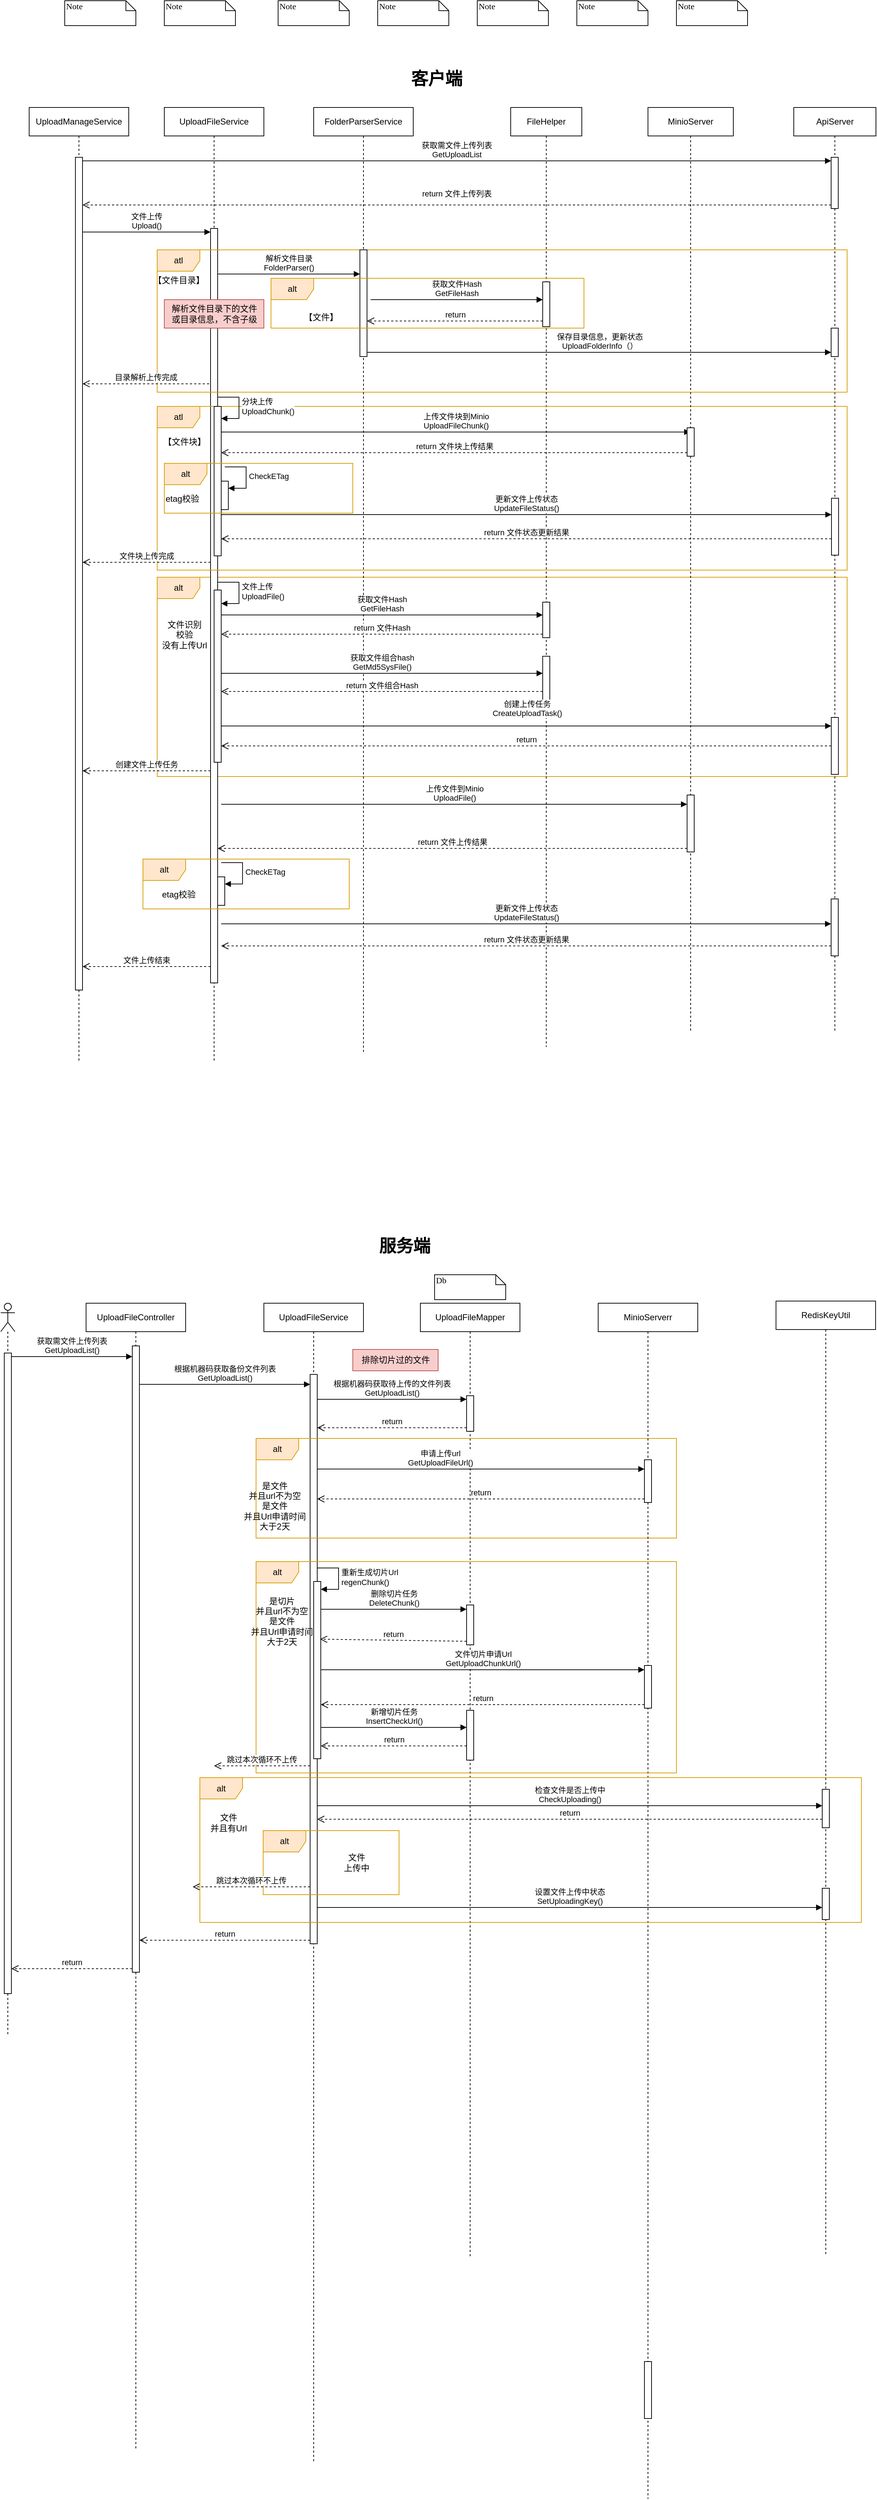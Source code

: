 <mxfile version="22.1.7" type="github">
  <diagram name="Page-1" id="13e1069c-82ec-6db2-03f1-153e76fe0fe0">
    <mxGraphModel dx="1434" dy="746" grid="1" gridSize="10" guides="1" tooltips="1" connect="1" arrows="1" fold="1" page="1" pageScale="1" pageWidth="1100" pageHeight="850" background="none" math="0" shadow="0">
      <root>
        <mxCell id="0" />
        <mxCell id="1" parent="0" />
        <mxCell id="7baba1c4bc27f4b0-40" value="Note" style="shape=note;whiteSpace=wrap;html=1;size=14;verticalAlign=top;align=left;spacingTop=-6;rounded=0;shadow=0;comic=0;labelBackgroundColor=none;strokeWidth=1;fontFamily=Verdana;fontSize=12" parent="1" vertex="1">
          <mxGeometry x="100" y="30" width="100" height="35" as="geometry" />
        </mxCell>
        <mxCell id="7baba1c4bc27f4b0-41" value="Note" style="shape=note;whiteSpace=wrap;html=1;size=14;verticalAlign=top;align=left;spacingTop=-6;rounded=0;shadow=0;comic=0;labelBackgroundColor=none;strokeWidth=1;fontFamily=Verdana;fontSize=12" parent="1" vertex="1">
          <mxGeometry x="240" y="30" width="100" height="35" as="geometry" />
        </mxCell>
        <mxCell id="7baba1c4bc27f4b0-42" value="Note" style="shape=note;whiteSpace=wrap;html=1;size=14;verticalAlign=top;align=left;spacingTop=-6;rounded=0;shadow=0;comic=0;labelBackgroundColor=none;strokeWidth=1;fontFamily=Verdana;fontSize=12" parent="1" vertex="1">
          <mxGeometry x="400" y="30" width="100" height="35" as="geometry" />
        </mxCell>
        <mxCell id="7baba1c4bc27f4b0-43" value="Note" style="shape=note;whiteSpace=wrap;html=1;size=14;verticalAlign=top;align=left;spacingTop=-6;rounded=0;shadow=0;comic=0;labelBackgroundColor=none;strokeWidth=1;fontFamily=Verdana;fontSize=12" parent="1" vertex="1">
          <mxGeometry x="540" y="30" width="100" height="35" as="geometry" />
        </mxCell>
        <mxCell id="7baba1c4bc27f4b0-44" value="Note" style="shape=note;whiteSpace=wrap;html=1;size=14;verticalAlign=top;align=left;spacingTop=-6;rounded=0;shadow=0;comic=0;labelBackgroundColor=none;strokeWidth=1;fontFamily=Verdana;fontSize=12" parent="1" vertex="1">
          <mxGeometry x="680" y="30" width="100" height="35" as="geometry" />
        </mxCell>
        <mxCell id="7baba1c4bc27f4b0-45" value="Note" style="shape=note;whiteSpace=wrap;html=1;size=14;verticalAlign=top;align=left;spacingTop=-6;rounded=0;shadow=0;comic=0;labelBackgroundColor=none;strokeWidth=1;fontFamily=Verdana;fontSize=12" parent="1" vertex="1">
          <mxGeometry x="820" y="30" width="100" height="35" as="geometry" />
        </mxCell>
        <mxCell id="7baba1c4bc27f4b0-46" value="Note" style="shape=note;whiteSpace=wrap;html=1;size=14;verticalAlign=top;align=left;spacingTop=-6;rounded=0;shadow=0;comic=0;labelBackgroundColor=none;strokeWidth=1;fontFamily=Verdana;fontSize=12" parent="1" vertex="1">
          <mxGeometry x="960" y="30" width="100" height="35" as="geometry" />
        </mxCell>
        <mxCell id="mRc1NS2iaqrwV8b89fMp-1" value="alt" style="shape=umlFrame;whiteSpace=wrap;html=1;pointerEvents=0;fillColor=#ffe6cc;strokeColor=#d79b00;" vertex="1" parent="1">
          <mxGeometry x="230" y="840" width="970" height="280" as="geometry" />
        </mxCell>
        <mxCell id="mRc1NS2iaqrwV8b89fMp-2" value="UploadManageService" style="shape=umlLifeline;perimeter=lifelinePerimeter;whiteSpace=wrap;html=1;container=1;dropTarget=0;collapsible=0;recursiveResize=0;outlineConnect=0;portConstraint=eastwest;newEdgeStyle={&quot;curved&quot;:0,&quot;rounded&quot;:0};" vertex="1" parent="1">
          <mxGeometry x="50" y="180" width="140" height="1340" as="geometry" />
        </mxCell>
        <mxCell id="mRc1NS2iaqrwV8b89fMp-3" value="" style="html=1;points=[[0,0,0,0,5],[0,1,0,0,-5],[1,0,0,0,5],[1,1,0,0,-5]];perimeter=orthogonalPerimeter;outlineConnect=0;targetShapes=umlLifeline;portConstraint=eastwest;newEdgeStyle={&quot;curved&quot;:0,&quot;rounded&quot;:0};" vertex="1" parent="mRc1NS2iaqrwV8b89fMp-2">
          <mxGeometry x="65" y="70" width="10" height="1170" as="geometry" />
        </mxCell>
        <mxCell id="mRc1NS2iaqrwV8b89fMp-4" value="ApiServer" style="shape=umlLifeline;perimeter=lifelinePerimeter;whiteSpace=wrap;html=1;container=1;dropTarget=0;collapsible=0;recursiveResize=0;outlineConnect=0;portConstraint=eastwest;newEdgeStyle={&quot;curved&quot;:0,&quot;rounded&quot;:0};" vertex="1" parent="1">
          <mxGeometry x="1125" y="180" width="115.5" height="1300" as="geometry" />
        </mxCell>
        <mxCell id="mRc1NS2iaqrwV8b89fMp-5" value="" style="html=1;points=[[0,0,0,0,5],[0,1,0,0,-5],[1,0,0,0,5],[1,1,0,0,-5]];perimeter=orthogonalPerimeter;outlineConnect=0;targetShapes=umlLifeline;portConstraint=eastwest;newEdgeStyle={&quot;curved&quot;:0,&quot;rounded&quot;:0};" vertex="1" parent="mRc1NS2iaqrwV8b89fMp-4">
          <mxGeometry x="52.5" y="70" width="10" height="72" as="geometry" />
        </mxCell>
        <mxCell id="mRc1NS2iaqrwV8b89fMp-6" value="" style="html=1;points=[[0,0,0,0,5],[0,1,0,0,-5],[1,0,0,0,5],[1,1,0,0,-5]];perimeter=orthogonalPerimeter;outlineConnect=0;targetShapes=umlLifeline;portConstraint=eastwest;newEdgeStyle={&quot;curved&quot;:0,&quot;rounded&quot;:0};" vertex="1" parent="mRc1NS2iaqrwV8b89fMp-4">
          <mxGeometry x="52.5" y="310" width="10" height="40" as="geometry" />
        </mxCell>
        <mxCell id="mRc1NS2iaqrwV8b89fMp-8" value="" style="html=1;points=[[0,0,0,0,5],[0,1,0,0,-5],[1,0,0,0,5],[1,1,0,0,-5]];perimeter=orthogonalPerimeter;outlineConnect=0;targetShapes=umlLifeline;portConstraint=eastwest;newEdgeStyle={&quot;curved&quot;:0,&quot;rounded&quot;:0};" vertex="1" parent="mRc1NS2iaqrwV8b89fMp-4">
          <mxGeometry x="52.5" y="1112" width="10" height="80" as="geometry" />
        </mxCell>
        <mxCell id="mRc1NS2iaqrwV8b89fMp-65" value="" style="html=1;points=[[0,0,0,0,5],[0,1,0,0,-5],[1,0,0,0,5],[1,1,0,0,-5]];perimeter=orthogonalPerimeter;outlineConnect=0;targetShapes=umlLifeline;portConstraint=eastwest;newEdgeStyle={&quot;curved&quot;:0,&quot;rounded&quot;:0};" vertex="1" parent="mRc1NS2iaqrwV8b89fMp-4">
          <mxGeometry x="52.75" y="857" width="10" height="80" as="geometry" />
        </mxCell>
        <mxCell id="mRc1NS2iaqrwV8b89fMp-9" value="获取需文件上传列表&lt;br&gt;GetUploadList" style="html=1;verticalAlign=bottom;endArrow=block;curved=0;rounded=0;entryX=0;entryY=0;entryDx=0;entryDy=5;entryPerimeter=0;exitX=1;exitY=0;exitDx=0;exitDy=5;exitPerimeter=0;" edge="1" parent="1" source="mRc1NS2iaqrwV8b89fMp-3" target="mRc1NS2iaqrwV8b89fMp-5">
          <mxGeometry x="-0.001" width="80" relative="1" as="geometry">
            <mxPoint x="130" y="260" as="sourcePoint" />
            <mxPoint x="210" y="260" as="targetPoint" />
            <mxPoint as="offset" />
          </mxGeometry>
        </mxCell>
        <mxCell id="mRc1NS2iaqrwV8b89fMp-10" value="UploadFileService" style="shape=umlLifeline;perimeter=lifelinePerimeter;whiteSpace=wrap;html=1;container=1;dropTarget=0;collapsible=0;recursiveResize=0;outlineConnect=0;portConstraint=eastwest;newEdgeStyle={&quot;curved&quot;:0,&quot;rounded&quot;:0};" vertex="1" parent="1">
          <mxGeometry x="240" y="180" width="140" height="1340" as="geometry" />
        </mxCell>
        <mxCell id="mRc1NS2iaqrwV8b89fMp-11" value="" style="html=1;points=[[0,0,0,0,5],[0,1,0,0,-5],[1,0,0,0,5],[1,1,0,0,-5]];perimeter=orthogonalPerimeter;outlineConnect=0;targetShapes=umlLifeline;portConstraint=eastwest;newEdgeStyle={&quot;curved&quot;:0,&quot;rounded&quot;:0};" vertex="1" parent="mRc1NS2iaqrwV8b89fMp-10">
          <mxGeometry x="65" y="170" width="10" height="1060" as="geometry" />
        </mxCell>
        <mxCell id="mRc1NS2iaqrwV8b89fMp-12" value="" style="html=1;points=[[0,0,0,0,5],[0,1,0,0,-5],[1,0,0,0,5],[1,1,0,0,-5]];perimeter=orthogonalPerimeter;outlineConnect=0;targetShapes=umlLifeline;portConstraint=eastwest;newEdgeStyle={&quot;curved&quot;:0,&quot;rounded&quot;:0};" vertex="1" parent="mRc1NS2iaqrwV8b89fMp-10">
          <mxGeometry x="70" y="678" width="10" height="242" as="geometry" />
        </mxCell>
        <mxCell id="mRc1NS2iaqrwV8b89fMp-13" value="文件上传&lt;br&gt;UploadFile()" style="html=1;align=left;spacingLeft=2;endArrow=block;rounded=0;edgeStyle=orthogonalEdgeStyle;curved=0;rounded=0;" edge="1" parent="mRc1NS2iaqrwV8b89fMp-10">
          <mxGeometry relative="1" as="geometry">
            <mxPoint x="75" y="667" as="sourcePoint" />
            <Array as="points">
              <mxPoint x="105" y="697" />
            </Array>
            <mxPoint x="80" y="697" as="targetPoint" />
          </mxGeometry>
        </mxCell>
        <mxCell id="mRc1NS2iaqrwV8b89fMp-14" value="文件上传&lt;br&gt;Upload()" style="html=1;verticalAlign=bottom;endArrow=block;curved=0;rounded=0;entryX=0;entryY=0;entryDx=0;entryDy=5;entryPerimeter=0;" edge="1" parent="1" source="mRc1NS2iaqrwV8b89fMp-3" target="mRc1NS2iaqrwV8b89fMp-11">
          <mxGeometry width="80" relative="1" as="geometry">
            <mxPoint x="140" y="350" as="sourcePoint" />
            <mxPoint x="220" y="350" as="targetPoint" />
          </mxGeometry>
        </mxCell>
        <mxCell id="mRc1NS2iaqrwV8b89fMp-15" value="atl" style="shape=umlFrame;whiteSpace=wrap;html=1;pointerEvents=0;fillColor=#ffe6cc;strokeColor=#d79b00;" vertex="1" parent="1">
          <mxGeometry x="230" y="380" width="970" height="200" as="geometry" />
        </mxCell>
        <mxCell id="mRc1NS2iaqrwV8b89fMp-16" value="【文件目录&lt;span style=&quot;background-color: rgb(255, 255, 255);&quot;&gt;】&lt;/span&gt;" style="text;html=1;align=center;verticalAlign=middle;resizable=0;points=[];autosize=1;strokeColor=none;fillColor=none;" vertex="1" parent="1">
          <mxGeometry x="210" y="408" width="100" height="30" as="geometry" />
        </mxCell>
        <mxCell id="mRc1NS2iaqrwV8b89fMp-17" value="FolderParserService" style="shape=umlLifeline;perimeter=lifelinePerimeter;whiteSpace=wrap;html=1;container=1;dropTarget=0;collapsible=0;recursiveResize=0;outlineConnect=0;portConstraint=eastwest;newEdgeStyle={&quot;curved&quot;:0,&quot;rounded&quot;:0};" vertex="1" parent="1">
          <mxGeometry x="450" y="180" width="140" height="1330" as="geometry" />
        </mxCell>
        <mxCell id="mRc1NS2iaqrwV8b89fMp-18" value="" style="html=1;points=[[0,0,0,0,5],[0,1,0,0,-5],[1,0,0,0,5],[1,1,0,0,-5]];perimeter=orthogonalPerimeter;outlineConnect=0;targetShapes=umlLifeline;portConstraint=eastwest;newEdgeStyle={&quot;curved&quot;:0,&quot;rounded&quot;:0};" vertex="1" parent="mRc1NS2iaqrwV8b89fMp-17">
          <mxGeometry x="65" y="200" width="10" height="150" as="geometry" />
        </mxCell>
        <mxCell id="mRc1NS2iaqrwV8b89fMp-21" value="解析文件目录&lt;br&gt;FolderParser()" style="html=1;verticalAlign=bottom;endArrow=block;curved=0;rounded=0;" edge="1" parent="1">
          <mxGeometry width="80" relative="1" as="geometry">
            <mxPoint x="315" y="414" as="sourcePoint" />
            <mxPoint x="515" y="414" as="targetPoint" />
            <mxPoint as="offset" />
          </mxGeometry>
        </mxCell>
        <mxCell id="mRc1NS2iaqrwV8b89fMp-22" value="保存目录信息，更新状态&lt;br&gt;UploadFolderInfo（）" style="html=1;verticalAlign=bottom;endArrow=block;curved=0;rounded=0;" edge="1" parent="1">
          <mxGeometry x="0.001" width="80" relative="1" as="geometry">
            <mxPoint x="525" y="524" as="sourcePoint" />
            <mxPoint x="1177.5" y="524" as="targetPoint" />
            <mxPoint as="offset" />
          </mxGeometry>
        </mxCell>
        <mxCell id="mRc1NS2iaqrwV8b89fMp-23" value="目录解析上传完成" style="html=1;verticalAlign=bottom;endArrow=open;dashed=1;endSize=8;curved=0;rounded=0;exitX=-0.2;exitY=0.415;exitDx=0;exitDy=0;exitPerimeter=0;" edge="1" parent="1">
          <mxGeometry relative="1" as="geometry">
            <mxPoint x="303" y="568.2" as="sourcePoint" />
            <mxPoint x="125" y="568.2" as="targetPoint" />
          </mxGeometry>
        </mxCell>
        <mxCell id="mRc1NS2iaqrwV8b89fMp-24" value="FileHelper" style="shape=umlLifeline;perimeter=lifelinePerimeter;whiteSpace=wrap;html=1;container=1;dropTarget=0;collapsible=0;recursiveResize=0;outlineConnect=0;portConstraint=eastwest;newEdgeStyle={&quot;curved&quot;:0,&quot;rounded&quot;:0};" vertex="1" parent="1">
          <mxGeometry x="727" y="180" width="100" height="1320" as="geometry" />
        </mxCell>
        <mxCell id="mRc1NS2iaqrwV8b89fMp-25" value="" style="html=1;points=[[0,0,0,0,5],[0,1,0,0,-5],[1,0,0,0,5],[1,1,0,0,-5]];perimeter=orthogonalPerimeter;outlineConnect=0;targetShapes=umlLifeline;portConstraint=eastwest;newEdgeStyle={&quot;curved&quot;:0,&quot;rounded&quot;:0};" vertex="1" parent="mRc1NS2iaqrwV8b89fMp-24">
          <mxGeometry x="45" y="695" width="10" height="50" as="geometry" />
        </mxCell>
        <mxCell id="mRc1NS2iaqrwV8b89fMp-70" value="" style="html=1;points=[[0,0,0,0,5],[0,1,0,0,-5],[1,0,0,0,5],[1,1,0,0,-5]];perimeter=orthogonalPerimeter;outlineConnect=0;targetShapes=umlLifeline;portConstraint=eastwest;newEdgeStyle={&quot;curved&quot;:0,&quot;rounded&quot;:0};" vertex="1" parent="mRc1NS2iaqrwV8b89fMp-24">
          <mxGeometry x="45" y="245" width="10" height="63" as="geometry" />
        </mxCell>
        <mxCell id="mRc1NS2iaqrwV8b89fMp-26" value="获取文件Hash&lt;br&gt;GetFileHash" style="html=1;verticalAlign=bottom;endArrow=block;curved=0;rounded=0;entryX=0;entryY=0;entryDx=0;entryDy=5;entryPerimeter=0;" edge="1" parent="1">
          <mxGeometry width="80" relative="1" as="geometry">
            <mxPoint x="320" y="893" as="sourcePoint" />
            <mxPoint x="772" y="893" as="targetPoint" />
          </mxGeometry>
        </mxCell>
        <mxCell id="mRc1NS2iaqrwV8b89fMp-27" value="return 文件上传列表" style="html=1;verticalAlign=bottom;endArrow=open;dashed=1;endSize=8;curved=0;rounded=0;exitX=0;exitY=1;exitDx=0;exitDy=-5;exitPerimeter=0;" edge="1" parent="1" source="mRc1NS2iaqrwV8b89fMp-5" target="mRc1NS2iaqrwV8b89fMp-3">
          <mxGeometry x="0.001" y="-7" relative="1" as="geometry">
            <mxPoint x="840" y="310" as="sourcePoint" />
            <mxPoint x="760" y="310" as="targetPoint" />
            <mxPoint as="offset" />
          </mxGeometry>
        </mxCell>
        <mxCell id="mRc1NS2iaqrwV8b89fMp-28" value="return 文件Hash" style="html=1;verticalAlign=bottom;endArrow=open;dashed=1;endSize=8;curved=0;rounded=0;exitX=0;exitY=1;exitDx=0;exitDy=-5;exitPerimeter=0;" edge="1" parent="1" source="mRc1NS2iaqrwV8b89fMp-25" target="mRc1NS2iaqrwV8b89fMp-12">
          <mxGeometry relative="1" as="geometry">
            <mxPoint x="690" y="925" as="sourcePoint" />
            <mxPoint x="315" y="920" as="targetPoint" />
          </mxGeometry>
        </mxCell>
        <mxCell id="mRc1NS2iaqrwV8b89fMp-29" value="文件识别&lt;br&gt;校验&lt;br&gt;没有上传Url" style="text;html=1;align=center;verticalAlign=middle;resizable=0;points=[];autosize=1;strokeColor=none;fillColor=none;" vertex="1" parent="1">
          <mxGeometry x="223" y="891" width="90" height="60" as="geometry" />
        </mxCell>
        <mxCell id="mRc1NS2iaqrwV8b89fMp-30" value="获取文件组合hash&lt;br&gt;GetMd5SysFile()" style="html=1;verticalAlign=bottom;endArrow=block;curved=0;rounded=0;" edge="1" parent="1">
          <mxGeometry width="80" relative="1" as="geometry">
            <mxPoint x="320" y="975" as="sourcePoint" />
            <mxPoint x="772" y="975" as="targetPoint" />
          </mxGeometry>
        </mxCell>
        <mxCell id="mRc1NS2iaqrwV8b89fMp-31" value="" style="html=1;points=[[0,0,0,0,5],[0,1,0,0,-5],[1,0,0,0,5],[1,1,0,0,-5]];perimeter=orthogonalPerimeter;outlineConnect=0;targetShapes=umlLifeline;portConstraint=eastwest;newEdgeStyle={&quot;curved&quot;:0,&quot;rounded&quot;:0};" vertex="1" parent="1">
          <mxGeometry x="772" y="951" width="10" height="67" as="geometry" />
        </mxCell>
        <mxCell id="mRc1NS2iaqrwV8b89fMp-32" value="return 文件组合Hash" style="html=1;verticalAlign=bottom;endArrow=open;dashed=1;endSize=8;curved=0;rounded=0;" edge="1" parent="1">
          <mxGeometry relative="1" as="geometry">
            <mxPoint x="772" y="1000.5" as="sourcePoint" />
            <mxPoint x="320" y="1000.5" as="targetPoint" />
          </mxGeometry>
        </mxCell>
        <mxCell id="mRc1NS2iaqrwV8b89fMp-37" value="atl" style="shape=umlFrame;whiteSpace=wrap;html=1;pointerEvents=0;fillColor=#ffe6cc;strokeColor=#d79b00;" vertex="1" parent="1">
          <mxGeometry x="230" y="600" width="970" height="230" as="geometry" />
        </mxCell>
        <mxCell id="mRc1NS2iaqrwV8b89fMp-38" value="【文件块&lt;span style=&quot;background-color: rgb(255, 255, 255);&quot;&gt;】&lt;/span&gt;" style="text;html=1;align=center;verticalAlign=middle;resizable=0;points=[];autosize=1;strokeColor=none;fillColor=none;" vertex="1" parent="1">
          <mxGeometry x="228" y="635" width="80" height="30" as="geometry" />
        </mxCell>
        <mxCell id="mRc1NS2iaqrwV8b89fMp-39" value="" style="html=1;points=[[0,0,0,0,5],[0,1,0,0,-5],[1,0,0,0,5],[1,1,0,0,-5]];perimeter=orthogonalPerimeter;outlineConnect=0;targetShapes=umlLifeline;portConstraint=eastwest;newEdgeStyle={&quot;curved&quot;:0,&quot;rounded&quot;:0};" vertex="1" parent="1">
          <mxGeometry x="310" y="600" width="10" height="210" as="geometry" />
        </mxCell>
        <mxCell id="mRc1NS2iaqrwV8b89fMp-40" value="分块上传&lt;br&gt;UploadChunk()" style="html=1;align=left;spacingLeft=2;endArrow=block;rounded=0;edgeStyle=orthogonalEdgeStyle;curved=0;rounded=0;" edge="1" parent="1">
          <mxGeometry relative="1" as="geometry">
            <mxPoint x="315" y="587" as="sourcePoint" />
            <Array as="points">
              <mxPoint x="345" y="617" />
            </Array>
            <mxPoint x="320" y="617" as="targetPoint" />
          </mxGeometry>
        </mxCell>
        <mxCell id="mRc1NS2iaqrwV8b89fMp-41" value="上传文件块到Minio&lt;br&gt;UploadFileChunk()" style="html=1;verticalAlign=bottom;endArrow=block;curved=0;rounded=0;" edge="1" parent="1">
          <mxGeometry x="0.001" width="80" relative="1" as="geometry">
            <mxPoint x="320" y="636" as="sourcePoint" />
            <mxPoint x="979.5" y="636" as="targetPoint" />
            <mxPoint as="offset" />
          </mxGeometry>
        </mxCell>
        <mxCell id="mRc1NS2iaqrwV8b89fMp-42" value="MinioServer" style="shape=umlLifeline;perimeter=lifelinePerimeter;whiteSpace=wrap;html=1;container=1;dropTarget=0;collapsible=0;recursiveResize=0;outlineConnect=0;portConstraint=eastwest;newEdgeStyle={&quot;curved&quot;:0,&quot;rounded&quot;:0};" vertex="1" parent="1">
          <mxGeometry x="920" y="180" width="120" height="1300" as="geometry" />
        </mxCell>
        <mxCell id="mRc1NS2iaqrwV8b89fMp-43" value="" style="html=1;points=[[0,0,0,0,5],[0,1,0,0,-5],[1,0,0,0,5],[1,1,0,0,-5]];perimeter=orthogonalPerimeter;outlineConnect=0;targetShapes=umlLifeline;portConstraint=eastwest;newEdgeStyle={&quot;curved&quot;:0,&quot;rounded&quot;:0};" vertex="1" parent="mRc1NS2iaqrwV8b89fMp-42">
          <mxGeometry x="55" y="450" width="10" height="40" as="geometry" />
        </mxCell>
        <mxCell id="mRc1NS2iaqrwV8b89fMp-44" value="" style="html=1;points=[[0,0,0,0,5],[0,1,0,0,-5],[1,0,0,0,5],[1,1,0,0,-5]];perimeter=orthogonalPerimeter;outlineConnect=0;targetShapes=umlLifeline;portConstraint=eastwest;newEdgeStyle={&quot;curved&quot;:0,&quot;rounded&quot;:0};" vertex="1" parent="mRc1NS2iaqrwV8b89fMp-42">
          <mxGeometry x="55" y="966" width="10" height="80" as="geometry" />
        </mxCell>
        <mxCell id="mRc1NS2iaqrwV8b89fMp-45" value="return 文件块上传结果" style="html=1;verticalAlign=bottom;endArrow=open;dashed=1;endSize=8;curved=0;rounded=0;exitX=0;exitY=1;exitDx=0;exitDy=-5;exitPerimeter=0;" edge="1" parent="1" source="mRc1NS2iaqrwV8b89fMp-43" target="mRc1NS2iaqrwV8b89fMp-39">
          <mxGeometry relative="1" as="geometry">
            <mxPoint x="750" y="730" as="sourcePoint" />
            <mxPoint x="670" y="730" as="targetPoint" />
          </mxGeometry>
        </mxCell>
        <mxCell id="mRc1NS2iaqrwV8b89fMp-46" value="" style="html=1;points=[[0,0,0,0,5],[0,1,0,0,-5],[1,0,0,0,5],[1,1,0,0,-5]];perimeter=orthogonalPerimeter;outlineConnect=0;targetShapes=umlLifeline;portConstraint=eastwest;newEdgeStyle={&quot;curved&quot;:0,&quot;rounded&quot;:0};" vertex="1" parent="1">
          <mxGeometry x="1178" y="729" width="10" height="80" as="geometry" />
        </mxCell>
        <mxCell id="mRc1NS2iaqrwV8b89fMp-47" value="更新文件上传状态&lt;br&gt;UpdateFileStatus()" style="html=1;verticalAlign=bottom;endArrow=block;curved=0;rounded=0;" edge="1" parent="1">
          <mxGeometry width="80" relative="1" as="geometry">
            <mxPoint x="320" y="752" as="sourcePoint" />
            <mxPoint x="1178" y="752" as="targetPoint" />
            <mxPoint as="offset" />
          </mxGeometry>
        </mxCell>
        <mxCell id="mRc1NS2iaqrwV8b89fMp-48" value="return 文件状态更新结果" style="html=1;verticalAlign=bottom;endArrow=open;dashed=1;endSize=8;curved=0;rounded=0;entryX=1;entryY=0.875;entryDx=0;entryDy=0;entryPerimeter=0;" edge="1" parent="1">
          <mxGeometry relative="1" as="geometry">
            <mxPoint x="1178" y="786" as="sourcePoint" />
            <mxPoint x="320" y="786" as="targetPoint" />
          </mxGeometry>
        </mxCell>
        <mxCell id="mRc1NS2iaqrwV8b89fMp-49" value="文件块上传完成" style="html=1;verticalAlign=bottom;endArrow=open;dashed=1;endSize=8;curved=0;rounded=0;" edge="1" parent="1">
          <mxGeometry relative="1" as="geometry">
            <mxPoint x="305" y="819" as="sourcePoint" />
            <mxPoint x="125" y="819" as="targetPoint" />
          </mxGeometry>
        </mxCell>
        <mxCell id="mRc1NS2iaqrwV8b89fMp-52" value="上传文件到Minio&lt;br style=&quot;border-color: var(--border-color);&quot;&gt;UploadFile()" style="html=1;verticalAlign=bottom;endArrow=block;curved=0;rounded=0;" edge="1" parent="1">
          <mxGeometry x="0.002" width="80" relative="1" as="geometry">
            <mxPoint x="320" y="1159" as="sourcePoint" />
            <mxPoint x="975" y="1159" as="targetPoint" />
            <mxPoint as="offset" />
          </mxGeometry>
        </mxCell>
        <mxCell id="mRc1NS2iaqrwV8b89fMp-53" value="return 文件上传结果" style="html=1;verticalAlign=bottom;endArrow=open;dashed=1;endSize=8;curved=0;rounded=0;" edge="1" parent="1">
          <mxGeometry relative="1" as="geometry">
            <mxPoint x="975" y="1221" as="sourcePoint" />
            <mxPoint x="315" y="1221" as="targetPoint" />
          </mxGeometry>
        </mxCell>
        <mxCell id="mRc1NS2iaqrwV8b89fMp-54" value="alt" style="shape=umlFrame;whiteSpace=wrap;html=1;pointerEvents=0;fillColor=#ffe6cc;strokeColor=#d79b00;" vertex="1" parent="1">
          <mxGeometry x="210" y="1236" width="290" height="70" as="geometry" />
        </mxCell>
        <mxCell id="mRc1NS2iaqrwV8b89fMp-55" value="etag校验" style="text;html=1;align=center;verticalAlign=middle;resizable=0;points=[];autosize=1;strokeColor=none;fillColor=none;" vertex="1" parent="1">
          <mxGeometry x="225" y="1271" width="70" height="30" as="geometry" />
        </mxCell>
        <mxCell id="mRc1NS2iaqrwV8b89fMp-56" value="" style="html=1;points=[[0,0,0,0,5],[0,1,0,0,-5],[1,0,0,0,5],[1,1,0,0,-5]];perimeter=orthogonalPerimeter;outlineConnect=0;targetShapes=umlLifeline;portConstraint=eastwest;newEdgeStyle={&quot;curved&quot;:0,&quot;rounded&quot;:0};" vertex="1" parent="1">
          <mxGeometry x="315" y="1261" width="10" height="40" as="geometry" />
        </mxCell>
        <mxCell id="mRc1NS2iaqrwV8b89fMp-57" value="CheckETag" style="html=1;align=left;spacingLeft=2;endArrow=block;rounded=0;edgeStyle=orthogonalEdgeStyle;curved=0;rounded=0;" edge="1" parent="1" target="mRc1NS2iaqrwV8b89fMp-56">
          <mxGeometry relative="1" as="geometry">
            <mxPoint x="320" y="1241" as="sourcePoint" />
            <Array as="points">
              <mxPoint x="350" y="1271" />
            </Array>
          </mxGeometry>
        </mxCell>
        <mxCell id="mRc1NS2iaqrwV8b89fMp-58" value="更新文件上传状态&lt;br style=&quot;border-color: var(--border-color);&quot;&gt;UpdateFileStatus()" style="html=1;verticalAlign=bottom;endArrow=block;curved=0;rounded=0;" edge="1" parent="1">
          <mxGeometry x="0.001" width="80" relative="1" as="geometry">
            <mxPoint x="320" y="1327" as="sourcePoint" />
            <mxPoint x="1177.5" y="1327" as="targetPoint" />
            <mxPoint as="offset" />
          </mxGeometry>
        </mxCell>
        <mxCell id="mRc1NS2iaqrwV8b89fMp-59" value="return 文件状态更新结果" style="html=1;verticalAlign=bottom;endArrow=open;dashed=1;endSize=8;curved=0;rounded=0;" edge="1" parent="1">
          <mxGeometry x="0.001" relative="1" as="geometry">
            <mxPoint x="1177.5" y="1358" as="sourcePoint" />
            <mxPoint x="320" y="1358" as="targetPoint" />
            <mxPoint as="offset" />
          </mxGeometry>
        </mxCell>
        <mxCell id="mRc1NS2iaqrwV8b89fMp-60" value="文件上传结束" style="html=1;verticalAlign=bottom;endArrow=open;dashed=1;endSize=8;curved=0;rounded=0;" edge="1" parent="1" source="mRc1NS2iaqrwV8b89fMp-11">
          <mxGeometry relative="1" as="geometry">
            <mxPoint x="250" y="1387" as="sourcePoint" />
            <mxPoint x="125" y="1387" as="targetPoint" />
          </mxGeometry>
        </mxCell>
        <mxCell id="mRc1NS2iaqrwV8b89fMp-62" value="解析文件目录下的文件&lt;br&gt;或目录信息，不含子级" style="text;html=1;align=center;verticalAlign=middle;resizable=0;points=[];autosize=1;strokeColor=#b85450;fillColor=#f8cecc;" vertex="1" parent="1">
          <mxGeometry x="240" y="450" width="140" height="40" as="geometry" />
        </mxCell>
        <mxCell id="mRc1NS2iaqrwV8b89fMp-64" value="&lt;h1&gt;客户端&lt;/h1&gt;&lt;p&gt;&lt;br&gt;&lt;/p&gt;" style="text;html=1;strokeColor=none;fillColor=none;spacing=5;spacingTop=-20;whiteSpace=wrap;overflow=hidden;rounded=0;" vertex="1" parent="1">
          <mxGeometry x="582" y="120" width="190" height="40" as="geometry" />
        </mxCell>
        <mxCell id="mRc1NS2iaqrwV8b89fMp-66" value="alt" style="shape=umlFrame;whiteSpace=wrap;html=1;pointerEvents=0;fillColor=#ffe6cc;strokeColor=#d79b00;" vertex="1" parent="1">
          <mxGeometry x="390" y="420" width="440" height="70" as="geometry" />
        </mxCell>
        <mxCell id="mRc1NS2iaqrwV8b89fMp-67" value="【文件&lt;span style=&quot;background-color: rgb(255, 255, 255);&quot;&gt;】&lt;/span&gt;" style="text;html=1;align=center;verticalAlign=middle;resizable=0;points=[];autosize=1;strokeColor=none;fillColor=none;" vertex="1" parent="1">
          <mxGeometry x="425" y="460" width="70" height="30" as="geometry" />
        </mxCell>
        <mxCell id="mRc1NS2iaqrwV8b89fMp-71" value="获取文件Hash&lt;br style=&quot;border-color: var(--border-color);&quot;&gt;GetFileHash" style="html=1;verticalAlign=bottom;endArrow=block;curved=0;rounded=0;exitX=1.5;exitY=0.467;exitDx=0;exitDy=0;exitPerimeter=0;" edge="1" target="mRc1NS2iaqrwV8b89fMp-70" parent="1" source="mRc1NS2iaqrwV8b89fMp-18">
          <mxGeometry relative="1" as="geometry">
            <mxPoint x="600" y="438" as="sourcePoint" />
          </mxGeometry>
        </mxCell>
        <mxCell id="mRc1NS2iaqrwV8b89fMp-72" value="return" style="html=1;verticalAlign=bottom;endArrow=open;dashed=1;endSize=8;curved=0;rounded=0;exitX=0;exitY=1;exitDx=0;exitDy=-5;" edge="1" parent="1">
          <mxGeometry relative="1" as="geometry">
            <mxPoint x="525" y="480" as="targetPoint" />
            <mxPoint x="772" y="480" as="sourcePoint" />
          </mxGeometry>
        </mxCell>
        <mxCell id="mRc1NS2iaqrwV8b89fMp-76" value="创建上传任务&lt;br&gt;CreateUploadTask()" style="html=1;verticalAlign=bottom;endArrow=block;curved=0;rounded=0;" edge="1" parent="1">
          <mxGeometry x="0.003" y="9" width="80" relative="1" as="geometry">
            <mxPoint x="320" y="1049" as="sourcePoint" />
            <mxPoint x="1177.75" y="1049" as="targetPoint" />
            <mxPoint as="offset" />
          </mxGeometry>
        </mxCell>
        <mxCell id="mRc1NS2iaqrwV8b89fMp-78" value="return" style="html=1;verticalAlign=bottom;endArrow=open;dashed=1;endSize=8;curved=0;rounded=0;" edge="1" parent="1" source="mRc1NS2iaqrwV8b89fMp-65" target="mRc1NS2iaqrwV8b89fMp-12">
          <mxGeometry relative="1" as="geometry">
            <mxPoint x="790" y="1080" as="sourcePoint" />
            <mxPoint x="710" y="1080" as="targetPoint" />
          </mxGeometry>
        </mxCell>
        <mxCell id="mRc1NS2iaqrwV8b89fMp-80" value="创建文件上传任务" style="html=1;verticalAlign=bottom;endArrow=open;dashed=1;endSize=8;curved=0;rounded=0;" edge="1" parent="1" target="mRc1NS2iaqrwV8b89fMp-3">
          <mxGeometry relative="1" as="geometry">
            <mxPoint x="305" y="1112" as="sourcePoint" />
            <mxPoint x="150" y="1112" as="targetPoint" />
          </mxGeometry>
        </mxCell>
        <mxCell id="mRc1NS2iaqrwV8b89fMp-85" value="alt" style="shape=umlFrame;whiteSpace=wrap;html=1;pointerEvents=0;fillColor=#ffe6cc;strokeColor=#d79b00;" vertex="1" parent="1">
          <mxGeometry x="240" y="680" width="265" height="70" as="geometry" />
        </mxCell>
        <mxCell id="mRc1NS2iaqrwV8b89fMp-86" value="etag校验" style="text;html=1;align=center;verticalAlign=middle;resizable=0;points=[];autosize=1;strokeColor=none;fillColor=none;" vertex="1" parent="1">
          <mxGeometry x="230" y="715" width="70" height="30" as="geometry" />
        </mxCell>
        <mxCell id="mRc1NS2iaqrwV8b89fMp-87" value="" style="html=1;points=[[0,0,0,0,5],[0,1,0,0,-5],[1,0,0,0,5],[1,1,0,0,-5]];perimeter=orthogonalPerimeter;outlineConnect=0;targetShapes=umlLifeline;portConstraint=eastwest;newEdgeStyle={&quot;curved&quot;:0,&quot;rounded&quot;:0};" vertex="1" parent="1">
          <mxGeometry x="320" y="705" width="10" height="40" as="geometry" />
        </mxCell>
        <mxCell id="mRc1NS2iaqrwV8b89fMp-88" value="CheckETag" style="html=1;align=left;spacingLeft=2;endArrow=block;rounded=0;edgeStyle=orthogonalEdgeStyle;curved=0;rounded=0;" edge="1" parent="1" target="mRc1NS2iaqrwV8b89fMp-87">
          <mxGeometry relative="1" as="geometry">
            <mxPoint x="325" y="685" as="sourcePoint" />
            <Array as="points">
              <mxPoint x="355" y="715" />
            </Array>
          </mxGeometry>
        </mxCell>
        <mxCell id="mRc1NS2iaqrwV8b89fMp-89" value="UploadFileController" style="shape=umlLifeline;perimeter=lifelinePerimeter;whiteSpace=wrap;html=1;container=1;dropTarget=0;collapsible=0;recursiveResize=0;outlineConnect=0;portConstraint=eastwest;newEdgeStyle={&quot;curved&quot;:0,&quot;rounded&quot;:0};" vertex="1" parent="1">
          <mxGeometry x="130" y="1860" width="140" height="1610" as="geometry" />
        </mxCell>
        <mxCell id="mRc1NS2iaqrwV8b89fMp-90" value="" style="html=1;points=[[0,0,0,0,5],[0,1,0,0,-5],[1,0,0,0,5],[1,1,0,0,-5]];perimeter=orthogonalPerimeter;outlineConnect=0;targetShapes=umlLifeline;portConstraint=eastwest;newEdgeStyle={&quot;curved&quot;:0,&quot;rounded&quot;:0};" vertex="1" parent="mRc1NS2iaqrwV8b89fMp-89">
          <mxGeometry x="65" y="60" width="10" height="880" as="geometry" />
        </mxCell>
        <mxCell id="mRc1NS2iaqrwV8b89fMp-93" value="" style="shape=umlLifeline;perimeter=lifelinePerimeter;whiteSpace=wrap;html=1;container=1;dropTarget=0;collapsible=0;recursiveResize=0;outlineConnect=0;portConstraint=eastwest;newEdgeStyle={&quot;curved&quot;:0,&quot;rounded&quot;:0};participant=umlActor;" vertex="1" parent="1">
          <mxGeometry x="10" y="1860" width="20" height="1030" as="geometry" />
        </mxCell>
        <mxCell id="mRc1NS2iaqrwV8b89fMp-147" value="" style="html=1;points=[[0,0,0,0,5],[0,1,0,0,-5],[1,0,0,0,5],[1,1,0,0,-5]];perimeter=orthogonalPerimeter;outlineConnect=0;targetShapes=umlLifeline;portConstraint=eastwest;newEdgeStyle={&quot;curved&quot;:0,&quot;rounded&quot;:0};" vertex="1" parent="mRc1NS2iaqrwV8b89fMp-93">
          <mxGeometry x="5" y="70" width="10" height="900" as="geometry" />
        </mxCell>
        <mxCell id="mRc1NS2iaqrwV8b89fMp-94" value="UploadFileService" style="shape=umlLifeline;perimeter=lifelinePerimeter;whiteSpace=wrap;html=1;container=1;dropTarget=0;collapsible=0;recursiveResize=0;outlineConnect=0;portConstraint=eastwest;newEdgeStyle={&quot;curved&quot;:0,&quot;rounded&quot;:0};" vertex="1" parent="1">
          <mxGeometry x="380" y="1860" width="140" height="1630" as="geometry" />
        </mxCell>
        <mxCell id="mRc1NS2iaqrwV8b89fMp-95" value="" style="html=1;points=[[0,0,0,0,5],[0,1,0,0,-5],[1,0,0,0,5],[1,1,0,0,-5]];perimeter=orthogonalPerimeter;outlineConnect=0;targetShapes=umlLifeline;portConstraint=eastwest;newEdgeStyle={&quot;curved&quot;:0,&quot;rounded&quot;:0};" vertex="1" parent="mRc1NS2iaqrwV8b89fMp-94">
          <mxGeometry x="65" y="100" width="10" height="800" as="geometry" />
        </mxCell>
        <mxCell id="mRc1NS2iaqrwV8b89fMp-99" value="UploadFileMapper" style="shape=umlLifeline;perimeter=lifelinePerimeter;whiteSpace=wrap;html=1;container=1;dropTarget=0;collapsible=0;recursiveResize=0;outlineConnect=0;portConstraint=eastwest;newEdgeStyle={&quot;curved&quot;:0,&quot;rounded&quot;:0};" vertex="1" parent="1">
          <mxGeometry x="600" y="1860" width="140" height="1340" as="geometry" />
        </mxCell>
        <mxCell id="mRc1NS2iaqrwV8b89fMp-107" value="" style="html=1;points=[[0,0,0,0,5],[0,1,0,0,-5],[1,0,0,0,5],[1,1,0,0,-5]];perimeter=orthogonalPerimeter;outlineConnect=0;targetShapes=umlLifeline;portConstraint=eastwest;newEdgeStyle={&quot;curved&quot;:0,&quot;rounded&quot;:0};" vertex="1" parent="mRc1NS2iaqrwV8b89fMp-99">
          <mxGeometry x="65" y="130" width="10" height="50" as="geometry" />
        </mxCell>
        <mxCell id="mRc1NS2iaqrwV8b89fMp-103" value="&lt;h1&gt;服务端&lt;/h1&gt;&lt;p&gt;&lt;br&gt;&lt;/p&gt;" style="text;html=1;strokeColor=none;fillColor=none;spacing=5;spacingTop=-20;whiteSpace=wrap;overflow=hidden;rounded=0;" vertex="1" parent="1">
          <mxGeometry x="537" y="1760" width="190" height="40" as="geometry" />
        </mxCell>
        <mxCell id="mRc1NS2iaqrwV8b89fMp-104" value="获取需文件上传列表&lt;br style=&quot;border-color: var(--border-color);&quot;&gt;GetUploadList()" style="html=1;verticalAlign=bottom;endArrow=block;curved=0;rounded=0;exitX=1;exitY=0;exitDx=0;exitDy=5;exitPerimeter=0;" edge="1" parent="1" source="mRc1NS2iaqrwV8b89fMp-147" target="mRc1NS2iaqrwV8b89fMp-90">
          <mxGeometry width="80" relative="1" as="geometry">
            <mxPoint x="50" y="1940" as="sourcePoint" />
            <mxPoint x="170" y="1940" as="targetPoint" />
            <mxPoint as="offset" />
          </mxGeometry>
        </mxCell>
        <mxCell id="mRc1NS2iaqrwV8b89fMp-105" value="根据机器码获取备份文件列表&lt;br&gt;GetUploadList()" style="html=1;verticalAlign=bottom;endArrow=block;curved=0;rounded=0;" edge="1" parent="1">
          <mxGeometry width="80" relative="1" as="geometry">
            <mxPoint x="205" y="1974" as="sourcePoint" />
            <mxPoint x="445" y="1974" as="targetPoint" />
            <mxPoint as="offset" />
          </mxGeometry>
        </mxCell>
        <mxCell id="mRc1NS2iaqrwV8b89fMp-106" value="Db" style="shape=note;whiteSpace=wrap;html=1;size=14;verticalAlign=top;align=left;spacingTop=-6;rounded=0;shadow=0;comic=0;labelBackgroundColor=none;strokeWidth=1;fontFamily=Verdana;fontSize=12" vertex="1" parent="1">
          <mxGeometry x="620" y="1820" width="100" height="35" as="geometry" />
        </mxCell>
        <mxCell id="mRc1NS2iaqrwV8b89fMp-108" value="根据机器码获取待上传的文件列表&lt;br style=&quot;border-color: var(--border-color);&quot;&gt;GetUploadList()" style="html=1;verticalAlign=bottom;endArrow=block;curved=0;rounded=0;entryX=0;entryY=0;entryDx=0;entryDy=5;" edge="1" target="mRc1NS2iaqrwV8b89fMp-107" parent="1" source="mRc1NS2iaqrwV8b89fMp-95">
          <mxGeometry relative="1" as="geometry">
            <mxPoint x="595" y="1995" as="sourcePoint" />
            <mxPoint as="offset" />
          </mxGeometry>
        </mxCell>
        <mxCell id="mRc1NS2iaqrwV8b89fMp-109" value="return" style="html=1;verticalAlign=bottom;endArrow=open;dashed=1;endSize=8;curved=0;rounded=0;exitX=0;exitY=1;exitDx=0;exitDy=-5;" edge="1" source="mRc1NS2iaqrwV8b89fMp-107" parent="1" target="mRc1NS2iaqrwV8b89fMp-95">
          <mxGeometry relative="1" as="geometry">
            <mxPoint x="595" y="2065" as="targetPoint" />
          </mxGeometry>
        </mxCell>
        <mxCell id="mRc1NS2iaqrwV8b89fMp-111" value="return" style="html=1;verticalAlign=bottom;endArrow=open;dashed=1;endSize=8;curved=0;rounded=0;exitX=0;exitY=1;exitDx=0;exitDy=-5;exitPerimeter=0;" edge="1" parent="1" source="mRc1NS2iaqrwV8b89fMp-90" target="mRc1NS2iaqrwV8b89fMp-147">
          <mxGeometry relative="1" as="geometry">
            <mxPoint x="195" y="2572" as="sourcePoint" />
            <mxPoint x="25" y="2572" as="targetPoint" />
          </mxGeometry>
        </mxCell>
        <mxCell id="mRc1NS2iaqrwV8b89fMp-113" value="alt" style="shape=umlFrame;whiteSpace=wrap;html=1;pointerEvents=0;fillColor=#ffe6cc;strokeColor=#d79b00;" vertex="1" parent="1">
          <mxGeometry x="369" y="2050" width="591" height="140" as="geometry" />
        </mxCell>
        <mxCell id="mRc1NS2iaqrwV8b89fMp-114" value="是文件&lt;br&gt;并且url不为空&lt;br&gt;是文件&lt;br style=&quot;border-color: var(--border-color);&quot;&gt;并且Url申请时间&lt;br&gt;大于2天" style="text;html=1;align=center;verticalAlign=middle;resizable=0;points=[];autosize=1;strokeColor=none;fillColor=none;" vertex="1" parent="1">
          <mxGeometry x="340" y="2100" width="110" height="90" as="geometry" />
        </mxCell>
        <mxCell id="mRc1NS2iaqrwV8b89fMp-115" value="MinioServerr" style="shape=umlLifeline;perimeter=lifelinePerimeter;whiteSpace=wrap;html=1;container=1;dropTarget=0;collapsible=0;recursiveResize=0;outlineConnect=0;portConstraint=eastwest;newEdgeStyle={&quot;curved&quot;:0,&quot;rounded&quot;:0};" vertex="1" parent="1">
          <mxGeometry x="850" y="1860" width="140" height="1680" as="geometry" />
        </mxCell>
        <mxCell id="mRc1NS2iaqrwV8b89fMp-116" value="" style="html=1;points=[[0,0,0,0,5],[0,1,0,0,-5],[1,0,0,0,5],[1,1,0,0,-5]];perimeter=orthogonalPerimeter;outlineConnect=0;targetShapes=umlLifeline;portConstraint=eastwest;newEdgeStyle={&quot;curved&quot;:0,&quot;rounded&quot;:0};" vertex="1" parent="mRc1NS2iaqrwV8b89fMp-115">
          <mxGeometry x="65" y="1487" width="10" height="80" as="geometry" />
        </mxCell>
        <mxCell id="mRc1NS2iaqrwV8b89fMp-123" value="" style="html=1;points=[[0,0,0,0,5],[0,1,0,0,-5],[1,0,0,0,5],[1,1,0,0,-5]];perimeter=orthogonalPerimeter;outlineConnect=0;targetShapes=umlLifeline;portConstraint=eastwest;newEdgeStyle={&quot;curved&quot;:0,&quot;rounded&quot;:0};" vertex="1" parent="mRc1NS2iaqrwV8b89fMp-115">
          <mxGeometry x="65" y="220" width="10" height="60" as="geometry" />
        </mxCell>
        <mxCell id="mRc1NS2iaqrwV8b89fMp-117" value="RedisKeyUtil" style="shape=umlLifeline;perimeter=lifelinePerimeter;whiteSpace=wrap;html=1;container=1;dropTarget=0;collapsible=0;recursiveResize=0;outlineConnect=0;portConstraint=eastwest;newEdgeStyle={&quot;curved&quot;:0,&quot;rounded&quot;:0};" vertex="1" parent="1">
          <mxGeometry x="1100" y="1857" width="140" height="1340" as="geometry" />
        </mxCell>
        <mxCell id="mRc1NS2iaqrwV8b89fMp-149" value="" style="html=1;points=[[0,0,0,0,5],[0,1,0,0,-5],[1,0,0,0,5],[1,1,0,0,-5]];perimeter=orthogonalPerimeter;outlineConnect=0;targetShapes=umlLifeline;portConstraint=eastwest;newEdgeStyle={&quot;curved&quot;:0,&quot;rounded&quot;:0};" vertex="1" parent="mRc1NS2iaqrwV8b89fMp-117">
          <mxGeometry x="65" y="825" width="10" height="44" as="geometry" />
        </mxCell>
        <mxCell id="mRc1NS2iaqrwV8b89fMp-152" value="" style="html=1;points=[[0,0,0,0,5],[0,1,0,0,-5],[1,0,0,0,5],[1,1,0,0,-5]];perimeter=orthogonalPerimeter;outlineConnect=0;targetShapes=umlLifeline;portConstraint=eastwest;newEdgeStyle={&quot;curved&quot;:0,&quot;rounded&quot;:0};" vertex="1" parent="mRc1NS2iaqrwV8b89fMp-117">
          <mxGeometry x="65" y="686" width="10" height="54" as="geometry" />
        </mxCell>
        <mxCell id="mRc1NS2iaqrwV8b89fMp-121" value="申请上传url&lt;br&gt;GetUploadFileUrl()" style="html=1;verticalAlign=bottom;endArrow=block;curved=0;rounded=0;" edge="1" parent="1">
          <mxGeometry x="-0.25" width="80" relative="1" as="geometry">
            <mxPoint x="455" y="2093" as="sourcePoint" />
            <mxPoint x="915" y="2093" as="targetPoint" />
            <mxPoint as="offset" />
          </mxGeometry>
        </mxCell>
        <mxCell id="mRc1NS2iaqrwV8b89fMp-124" value="return" style="html=1;verticalAlign=bottom;endArrow=open;dashed=1;endSize=8;curved=0;rounded=0;exitX=0;exitY=1;exitDx=0;exitDy=-5;exitPerimeter=0;" edge="1" parent="1" source="mRc1NS2iaqrwV8b89fMp-123" target="mRc1NS2iaqrwV8b89fMp-95">
          <mxGeometry relative="1" as="geometry">
            <mxPoint x="810" y="2130" as="sourcePoint" />
            <mxPoint x="730" y="2130" as="targetPoint" />
          </mxGeometry>
        </mxCell>
        <mxCell id="mRc1NS2iaqrwV8b89fMp-125" value="alt" style="shape=umlFrame;whiteSpace=wrap;html=1;pointerEvents=0;fillColor=#ffe6cc;strokeColor=#d79b00;" vertex="1" parent="1">
          <mxGeometry x="369" y="2223" width="591" height="297" as="geometry" />
        </mxCell>
        <mxCell id="mRc1NS2iaqrwV8b89fMp-126" value="是切片&lt;br&gt;并且url不为空&lt;br&gt;是文件&lt;br style=&quot;border-color: var(--border-color);&quot;&gt;并且Url申请时间&lt;br&gt;大于2天" style="text;html=1;align=center;verticalAlign=middle;resizable=0;points=[];autosize=1;strokeColor=none;fillColor=none;" vertex="1" parent="1">
          <mxGeometry x="350" y="2262" width="110" height="90" as="geometry" />
        </mxCell>
        <mxCell id="mRc1NS2iaqrwV8b89fMp-128" value="" style="html=1;points=[[0,0,0,0,5],[0,1,0,0,-5],[1,0,0,0,5],[1,1,0,0,-5]];perimeter=orthogonalPerimeter;outlineConnect=0;targetShapes=umlLifeline;portConstraint=eastwest;newEdgeStyle={&quot;curved&quot;:0,&quot;rounded&quot;:0};" vertex="1" parent="1">
          <mxGeometry x="450" y="2251" width="10" height="249" as="geometry" />
        </mxCell>
        <mxCell id="mRc1NS2iaqrwV8b89fMp-129" value="重新生成切片Url&lt;br&gt;regenChunk()" style="html=1;align=left;spacingLeft=2;endArrow=block;rounded=0;edgeStyle=orthogonalEdgeStyle;curved=0;rounded=0;" edge="1" parent="1">
          <mxGeometry x="0.012" relative="1" as="geometry">
            <mxPoint x="455" y="2232" as="sourcePoint" />
            <Array as="points">
              <mxPoint x="485" y="2262" />
            </Array>
            <mxPoint x="460" y="2262" as="targetPoint" />
            <mxPoint as="offset" />
          </mxGeometry>
        </mxCell>
        <mxCell id="mRc1NS2iaqrwV8b89fMp-133" value="删除切片任务&lt;br&gt;DeleteChunk()" style="html=1;verticalAlign=bottom;endArrow=block;curved=0;rounded=0;" edge="1" parent="1">
          <mxGeometry x="0.005" width="80" relative="1" as="geometry">
            <mxPoint x="460" y="2290" as="sourcePoint" />
            <mxPoint x="665" y="2290" as="targetPoint" />
            <mxPoint as="offset" />
          </mxGeometry>
        </mxCell>
        <mxCell id="mRc1NS2iaqrwV8b89fMp-134" value="" style="html=1;points=[[0,0,0,0,5],[0,1,0,0,-5],[1,0,0,0,5],[1,1,0,0,-5]];perimeter=orthogonalPerimeter;outlineConnect=0;targetShapes=umlLifeline;portConstraint=eastwest;newEdgeStyle={&quot;curved&quot;:0,&quot;rounded&quot;:0};" vertex="1" parent="1">
          <mxGeometry x="665" y="2284" width="10" height="56" as="geometry" />
        </mxCell>
        <mxCell id="mRc1NS2iaqrwV8b89fMp-135" value="return" style="html=1;verticalAlign=bottom;endArrow=open;dashed=1;endSize=8;curved=0;rounded=0;exitX=0;exitY=1;exitDx=0;exitDy=-5;exitPerimeter=0;entryX=0.991;entryY=0.778;entryDx=0;entryDy=0;entryPerimeter=0;" edge="1" parent="1" source="mRc1NS2iaqrwV8b89fMp-134" target="mRc1NS2iaqrwV8b89fMp-126">
          <mxGeometry relative="1" as="geometry">
            <mxPoint x="610" y="2332" as="sourcePoint" />
            <mxPoint x="530" y="2332" as="targetPoint" />
          </mxGeometry>
        </mxCell>
        <mxCell id="mRc1NS2iaqrwV8b89fMp-136" value="" style="html=1;points=[[0,0,0,0,5],[0,1,0,0,-5],[1,0,0,0,5],[1,1,0,0,-5]];perimeter=orthogonalPerimeter;outlineConnect=0;targetShapes=umlLifeline;portConstraint=eastwest;newEdgeStyle={&quot;curved&quot;:0,&quot;rounded&quot;:0};" vertex="1" parent="1">
          <mxGeometry x="915" y="2369" width="10" height="60" as="geometry" />
        </mxCell>
        <mxCell id="mRc1NS2iaqrwV8b89fMp-139" value="文件切片申请Url&lt;br&gt;GetUploadChunkUrl()" style="html=1;verticalAlign=bottom;endArrow=block;curved=0;rounded=0;entryX=0;entryY=0;entryDx=0;entryDy=5;entryPerimeter=0;" edge="1" parent="1">
          <mxGeometry x="0.002" width="80" relative="1" as="geometry">
            <mxPoint x="460" y="2375" as="sourcePoint" />
            <mxPoint x="915" y="2375" as="targetPoint" />
            <mxPoint as="offset" />
          </mxGeometry>
        </mxCell>
        <mxCell id="mRc1NS2iaqrwV8b89fMp-140" value="return" style="html=1;verticalAlign=bottom;endArrow=open;dashed=1;endSize=8;curved=0;rounded=0;exitX=0;exitY=1;exitDx=0;exitDy=-5;exitPerimeter=0;" edge="1" parent="1" source="mRc1NS2iaqrwV8b89fMp-136">
          <mxGeometry relative="1" as="geometry">
            <mxPoint x="820" y="2422" as="sourcePoint" />
            <mxPoint x="460" y="2424" as="targetPoint" />
          </mxGeometry>
        </mxCell>
        <mxCell id="mRc1NS2iaqrwV8b89fMp-141" value="" style="html=1;points=[[0,0,0,0,5],[0,1,0,0,-5],[1,0,0,0,5],[1,1,0,0,-5]];perimeter=orthogonalPerimeter;outlineConnect=0;targetShapes=umlLifeline;portConstraint=eastwest;newEdgeStyle={&quot;curved&quot;:0,&quot;rounded&quot;:0};" vertex="1" parent="1">
          <mxGeometry x="665" y="2432" width="10" height="70" as="geometry" />
        </mxCell>
        <mxCell id="mRc1NS2iaqrwV8b89fMp-142" value="新增切片任务&lt;br&gt;InsertCheckUrl()" style="html=1;verticalAlign=bottom;endArrow=block;curved=0;rounded=0;" edge="1" parent="1">
          <mxGeometry width="80" relative="1" as="geometry">
            <mxPoint x="460" y="2456" as="sourcePoint" />
            <mxPoint x="665" y="2456" as="targetPoint" />
          </mxGeometry>
        </mxCell>
        <mxCell id="mRc1NS2iaqrwV8b89fMp-143" value="排除切片过的文件" style="text;html=1;align=center;verticalAlign=middle;resizable=0;points=[];autosize=1;strokeColor=#b85450;fillColor=#f8cecc;" vertex="1" parent="1">
          <mxGeometry x="505" y="1925" width="120" height="30" as="geometry" />
        </mxCell>
        <mxCell id="mRc1NS2iaqrwV8b89fMp-144" value="return" style="html=1;verticalAlign=bottom;endArrow=open;dashed=1;endSize=8;curved=0;rounded=0;" edge="1" parent="1">
          <mxGeometry relative="1" as="geometry">
            <mxPoint x="665" y="2482" as="sourcePoint" />
            <mxPoint x="460" y="2482" as="targetPoint" />
          </mxGeometry>
        </mxCell>
        <mxCell id="mRc1NS2iaqrwV8b89fMp-145" value="跳过本次循环不上传" style="html=1;verticalAlign=bottom;endArrow=open;dashed=1;endSize=8;curved=0;rounded=0;" edge="1" parent="1" source="mRc1NS2iaqrwV8b89fMp-95">
          <mxGeometry x="0.007" relative="1" as="geometry">
            <mxPoint x="430" y="2510" as="sourcePoint" />
            <mxPoint x="310" y="2510" as="targetPoint" />
            <mxPoint as="offset" />
          </mxGeometry>
        </mxCell>
        <mxCell id="mRc1NS2iaqrwV8b89fMp-148" value="设置文件上传中状态&lt;br&gt;SetUploadingKey()" style="html=1;verticalAlign=bottom;endArrow=block;curved=0;rounded=0;" edge="1" parent="1">
          <mxGeometry width="80" relative="1" as="geometry">
            <mxPoint x="455" y="2709" as="sourcePoint" />
            <mxPoint x="1165" y="2709" as="targetPoint" />
          </mxGeometry>
        </mxCell>
        <mxCell id="mRc1NS2iaqrwV8b89fMp-150" value="alt" style="shape=umlFrame;whiteSpace=wrap;html=1;pointerEvents=0;fillColor=#ffe6cc;strokeColor=#d79b00;" vertex="1" parent="1">
          <mxGeometry x="379" y="2601" width="191" height="90" as="geometry" />
        </mxCell>
        <mxCell id="mRc1NS2iaqrwV8b89fMp-151" value="文件&lt;br&gt;上传中" style="text;html=1;align=center;verticalAlign=middle;resizable=0;points=[];autosize=1;strokeColor=none;fillColor=none;" vertex="1" parent="1">
          <mxGeometry x="480" y="2626" width="60" height="40" as="geometry" />
        </mxCell>
        <mxCell id="mRc1NS2iaqrwV8b89fMp-153" value="检查文件是否上传中&lt;br&gt;CheckUploading()" style="html=1;verticalAlign=bottom;endArrow=block;curved=0;rounded=0;" edge="1" parent="1">
          <mxGeometry width="80" relative="1" as="geometry">
            <mxPoint x="455" y="2566" as="sourcePoint" />
            <mxPoint x="1165" y="2566" as="targetPoint" />
          </mxGeometry>
        </mxCell>
        <mxCell id="mRc1NS2iaqrwV8b89fMp-155" value="return" style="html=1;verticalAlign=bottom;endArrow=open;dashed=1;endSize=8;curved=0;rounded=0;exitX=0;exitY=1;exitDx=0;exitDy=-5;exitPerimeter=0;" edge="1" parent="1">
          <mxGeometry relative="1" as="geometry">
            <mxPoint x="1165" y="2585" as="sourcePoint" />
            <mxPoint x="455" y="2585" as="targetPoint" />
          </mxGeometry>
        </mxCell>
        <mxCell id="mRc1NS2iaqrwV8b89fMp-156" value="跳过本次循环不上传" style="html=1;verticalAlign=bottom;endArrow=open;dashed=1;endSize=8;curved=0;rounded=0;" edge="1" parent="1" source="mRc1NS2iaqrwV8b89fMp-95">
          <mxGeometry x="0.007" relative="1" as="geometry">
            <mxPoint x="390" y="2680" as="sourcePoint" />
            <mxPoint x="280" y="2680" as="targetPoint" />
            <mxPoint as="offset" />
          </mxGeometry>
        </mxCell>
        <mxCell id="mRc1NS2iaqrwV8b89fMp-158" value="return" style="html=1;verticalAlign=bottom;endArrow=open;dashed=1;endSize=8;curved=0;rounded=0;exitX=0;exitY=1;exitDx=0;exitDy=-5;exitPerimeter=0;" edge="1" parent="1" source="mRc1NS2iaqrwV8b89fMp-95" target="mRc1NS2iaqrwV8b89fMp-90">
          <mxGeometry relative="1" as="geometry">
            <mxPoint x="370" y="2750" as="sourcePoint" />
            <mxPoint x="290" y="2750" as="targetPoint" />
          </mxGeometry>
        </mxCell>
        <mxCell id="mRc1NS2iaqrwV8b89fMp-159" value="alt" style="shape=umlFrame;whiteSpace=wrap;html=1;pointerEvents=0;fillColor=#ffe6cc;strokeColor=#d79b00;" vertex="1" parent="1">
          <mxGeometry x="290" y="2526.5" width="930" height="203.5" as="geometry" />
        </mxCell>
        <mxCell id="mRc1NS2iaqrwV8b89fMp-160" value="文件&lt;br&gt;并且有Url" style="text;html=1;align=center;verticalAlign=middle;resizable=0;points=[];autosize=1;strokeColor=none;fillColor=none;" vertex="1" parent="1">
          <mxGeometry x="295" y="2570" width="70" height="40" as="geometry" />
        </mxCell>
      </root>
    </mxGraphModel>
  </diagram>
</mxfile>
